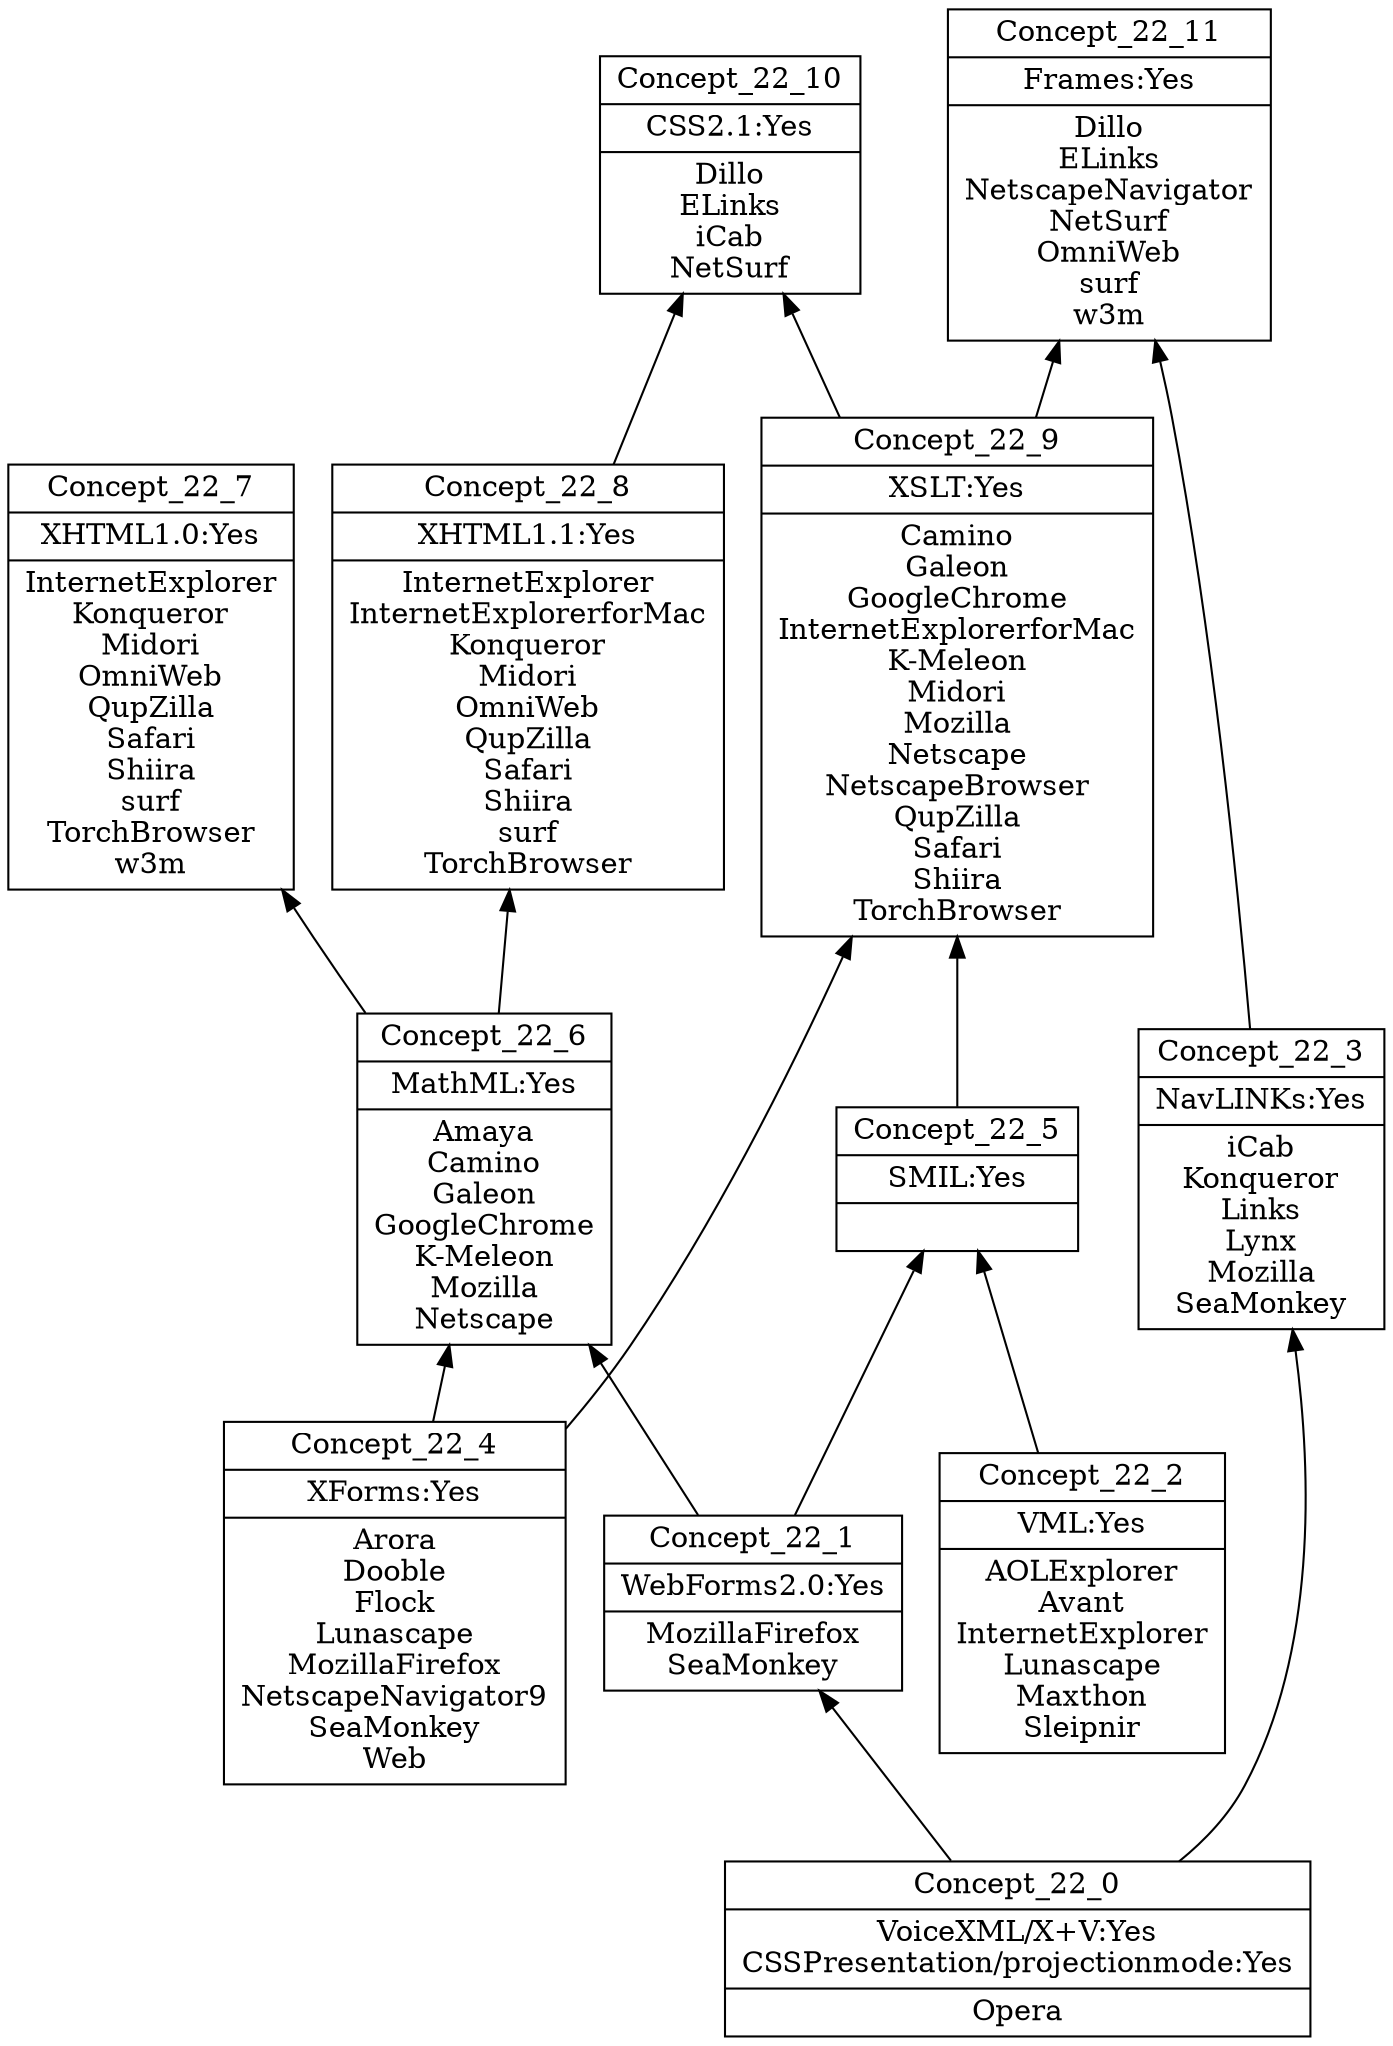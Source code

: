 digraph G { 
	rankdir=BT;
subgraph 22 { 
label="22";
1 [shape=record,label="{Concept_22_0|VoiceXML/X+V:Yes\nCSSPresentation/projectionmode:Yes\n|Opera\n}"];
2 [shape=record,label="{Concept_22_1|WebForms2.0:Yes\n|MozillaFirefox\nSeaMonkey\n}"];
3 [shape=record,label="{Concept_22_2|VML:Yes\n|AOLExplorer\nAvant\nInternetExplorer\nLunascape\nMaxthon\nSleipnir\n}"];
4 [shape=record,label="{Concept_22_3|NavLINKs:Yes\n|iCab\nKonqueror\nLinks\nLynx\nMozilla\nSeaMonkey\n}"];
5 [shape=record,label="{Concept_22_4|XForms:Yes\n|Arora\nDooble\nFlock\nLunascape\nMozillaFirefox\nNetscapeNavigator9\nSeaMonkey\nWeb\n}"];
6 [shape=record,label="{Concept_22_5|SMIL:Yes\n|}"];
7 [shape=record,label="{Concept_22_6|MathML:Yes\n|Amaya\nCamino\nGaleon\nGoogleChrome\nK-Meleon\nMozilla\nNetscape\n}"];
8 [shape=record,label="{Concept_22_7|XHTML1.0:Yes\n|InternetExplorer\nKonqueror\nMidori\nOmniWeb\nQupZilla\nSafari\nShiira\nsurf\nTorchBrowser\nw3m\n}"];
9 [shape=record,label="{Concept_22_8|XHTML1.1:Yes\n|InternetExplorer\nInternetExplorerforMac\nKonqueror\nMidori\nOmniWeb\nQupZilla\nSafari\nShiira\nsurf\nTorchBrowser\n}"];
10 [shape=record,label="{Concept_22_9|XSLT:Yes\n|Camino\nGaleon\nGoogleChrome\nInternetExplorerforMac\nK-Meleon\nMidori\nMozilla\nNetscape\nNetscapeBrowser\nQupZilla\nSafari\nShiira\nTorchBrowser\n}"];
11 [shape=record,label="{Concept_22_10|CSS2.1:Yes\n|Dillo\nELinks\niCab\nNetSurf\n}"];
12 [shape=record,label="{Concept_22_11|Frames:Yes\n|Dillo\nELinks\nNetscapeNavigator\nNetSurf\nOmniWeb\nsurf\nw3m\n}"];
	1 -> 2
	1 -> 4
	3 -> 6
	2 -> 6
	2 -> 7
	5 -> 7
	7 -> 8
	7 -> 9
	6 -> 10
	5 -> 10
	10 -> 11
	9 -> 11
	10 -> 12
	4 -> 12
}
}